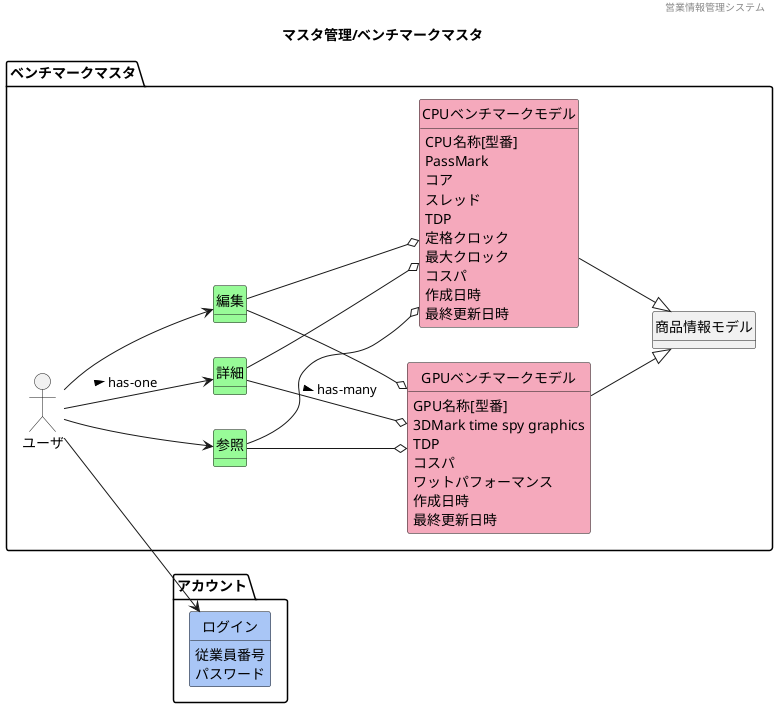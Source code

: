 @startuml images/マスタ管理/ベンチマークマスタ
' ヘッダー
header 営業情報管理システム
' タイトル
title マスタ管理/ベンチマークマスタ
' 
hide circle
' 
hide method
left to right direction

package "アカウント"{
    class "ログイン" #A9C6F6
}

package "ベンチマークマスタ" {
    'ユーザや外部システム
    mix_actor "ユーザ"
    class "詳細" #98fb98
    class "編集" #98fb98
    class "参照" #98fb98
    class "GPUベンチマークモデル" #F5A9BC 
    class "CPUベンチマークモデル" #F5A9BC 
    class "商品情報モデル"
}

    'モデル同士の関係
    ユーザ --> 参照
    ユーザ --> 編集
    ユーザ --> 詳細 : > has-one
    ユーザ --> ログイン
    参照 --o GPUベンチマークモデル
    編集 --o GPUベンチマークモデル
    詳細 --o GPUベンチマークモデル : > has-many
    参照 --o CPUベンチマークモデル
    編集 --o CPUベンチマークモデル
    詳細 --o CPUベンチマークモデル
    GPUベンチマークモデル --|> 商品情報モデル
    CPUベンチマークモデル --|> 商品情報モデル
    'ドメインクラスの属性
    GPUベンチマークモデル : GPU名称[型番]
    GPUベンチマークモデル : 3DMark time spy graphics
    GPUベンチマークモデル : TDP
    GPUベンチマークモデル : コスパ
    GPUベンチマークモデル : ワットパフォーマンス
    GPUベンチマークモデル : 作成日時
    GPUベンチマークモデル : 最終更新日時
    CPUベンチマークモデル : CPU名称[型番]
    CPUベンチマークモデル : PassMark
    CPUベンチマークモデル : コア
    CPUベンチマークモデル : スレッド
    CPUベンチマークモデル : TDP
    CPUベンチマークモデル : 定格クロック
    CPUベンチマークモデル : 最大クロック
    CPUベンチマークモデル : コスパ
    CPUベンチマークモデル : 作成日時
    CPUベンチマークモデル : 最終更新日時
    ' 商品情報モデル : ER図の変更点待ち
    ログイン : 従業員番号
    ログイン : パスワード




@enduml